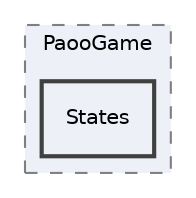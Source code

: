 digraph "src/PaooGame/States"
{
 // INTERACTIVE_SVG=YES
 // LATEX_PDF_SIZE
  edge [fontname="Helvetica",fontsize="10",labelfontname="Helvetica",labelfontsize="10"];
  node [fontname="Helvetica",fontsize="10",shape=record];
  compound=true
  subgraph clusterdir_73dcbc268d0d3d696219e75ad3bc0ad1 {
    graph [ bgcolor="#edf0f7", pencolor="grey50", style="filled,dashed,", label="PaooGame", fontname="Helvetica", fontsize="10", URL="dir_73dcbc268d0d3d696219e75ad3bc0ad1.html"]
  dir_6cff9db2da6840e2a00f3cd963a35074 [shape=box, label="States", style="filled,bold,", fillcolor="#edf0f7", color="grey25", URL="dir_6cff9db2da6840e2a00f3cd963a35074.html"];
  }
}
